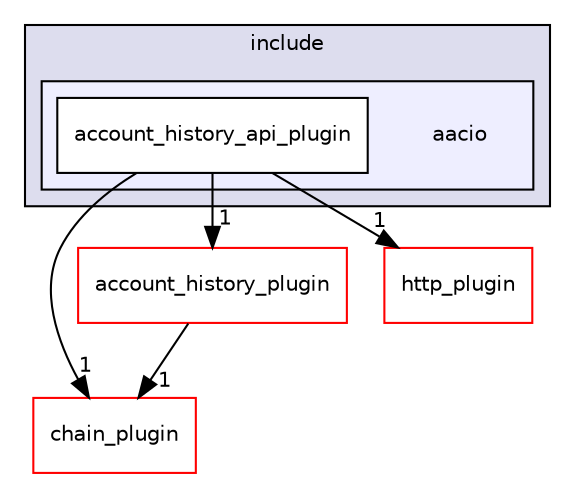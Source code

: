 digraph "plugins/account_history_api_plugin/include/aacio" {
  compound=true
  node [ fontsize="10", fontname="Helvetica"];
  edge [ labelfontsize="10", labelfontname="Helvetica"];
  subgraph clusterdir_985a9e5854d335164afbdea1541a3631 {
    graph [ bgcolor="#ddddee", pencolor="black", label="include" fontname="Helvetica", fontsize="10", URL="dir_985a9e5854d335164afbdea1541a3631.html"]
  subgraph clusterdir_fb3cb6b38daeb50158b8e025371e1f7f {
    graph [ bgcolor="#eeeeff", pencolor="black", label="" URL="dir_fb3cb6b38daeb50158b8e025371e1f7f.html"];
    dir_fb3cb6b38daeb50158b8e025371e1f7f [shape=plaintext label="aacio"];
    dir_590a28a97ae3e588302473e28366b41a [shape=box label="account_history_api_plugin" color="black" fillcolor="white" style="filled" URL="dir_590a28a97ae3e588302473e28366b41a.html"];
  }
  }
  dir_602e6d607ea05a3811091b067ebfa4ac [shape=box label="chain_plugin" fillcolor="white" style="filled" color="red" URL="dir_602e6d607ea05a3811091b067ebfa4ac.html"];
  dir_18e9e5a1b39aad63470f8f44b18ed4d8 [shape=box label="account_history_plugin" fillcolor="white" style="filled" color="red" URL="dir_18e9e5a1b39aad63470f8f44b18ed4d8.html"];
  dir_f833ff7a85c55360bd990f87a6f90636 [shape=box label="http_plugin" fillcolor="white" style="filled" color="red" URL="dir_f833ff7a85c55360bd990f87a6f90636.html"];
  dir_590a28a97ae3e588302473e28366b41a->dir_602e6d607ea05a3811091b067ebfa4ac [headlabel="1", labeldistance=1.5 headhref="dir_001839_001848.html"];
  dir_590a28a97ae3e588302473e28366b41a->dir_18e9e5a1b39aad63470f8f44b18ed4d8 [headlabel="1", labeldistance=1.5 headhref="dir_001839_001840.html"];
  dir_590a28a97ae3e588302473e28366b41a->dir_f833ff7a85c55360bd990f87a6f90636 [headlabel="1", labeldistance=1.5 headhref="dir_001839_001856.html"];
  dir_18e9e5a1b39aad63470f8f44b18ed4d8->dir_602e6d607ea05a3811091b067ebfa4ac [headlabel="1", labeldistance=1.5 headhref="dir_001840_001848.html"];
}
